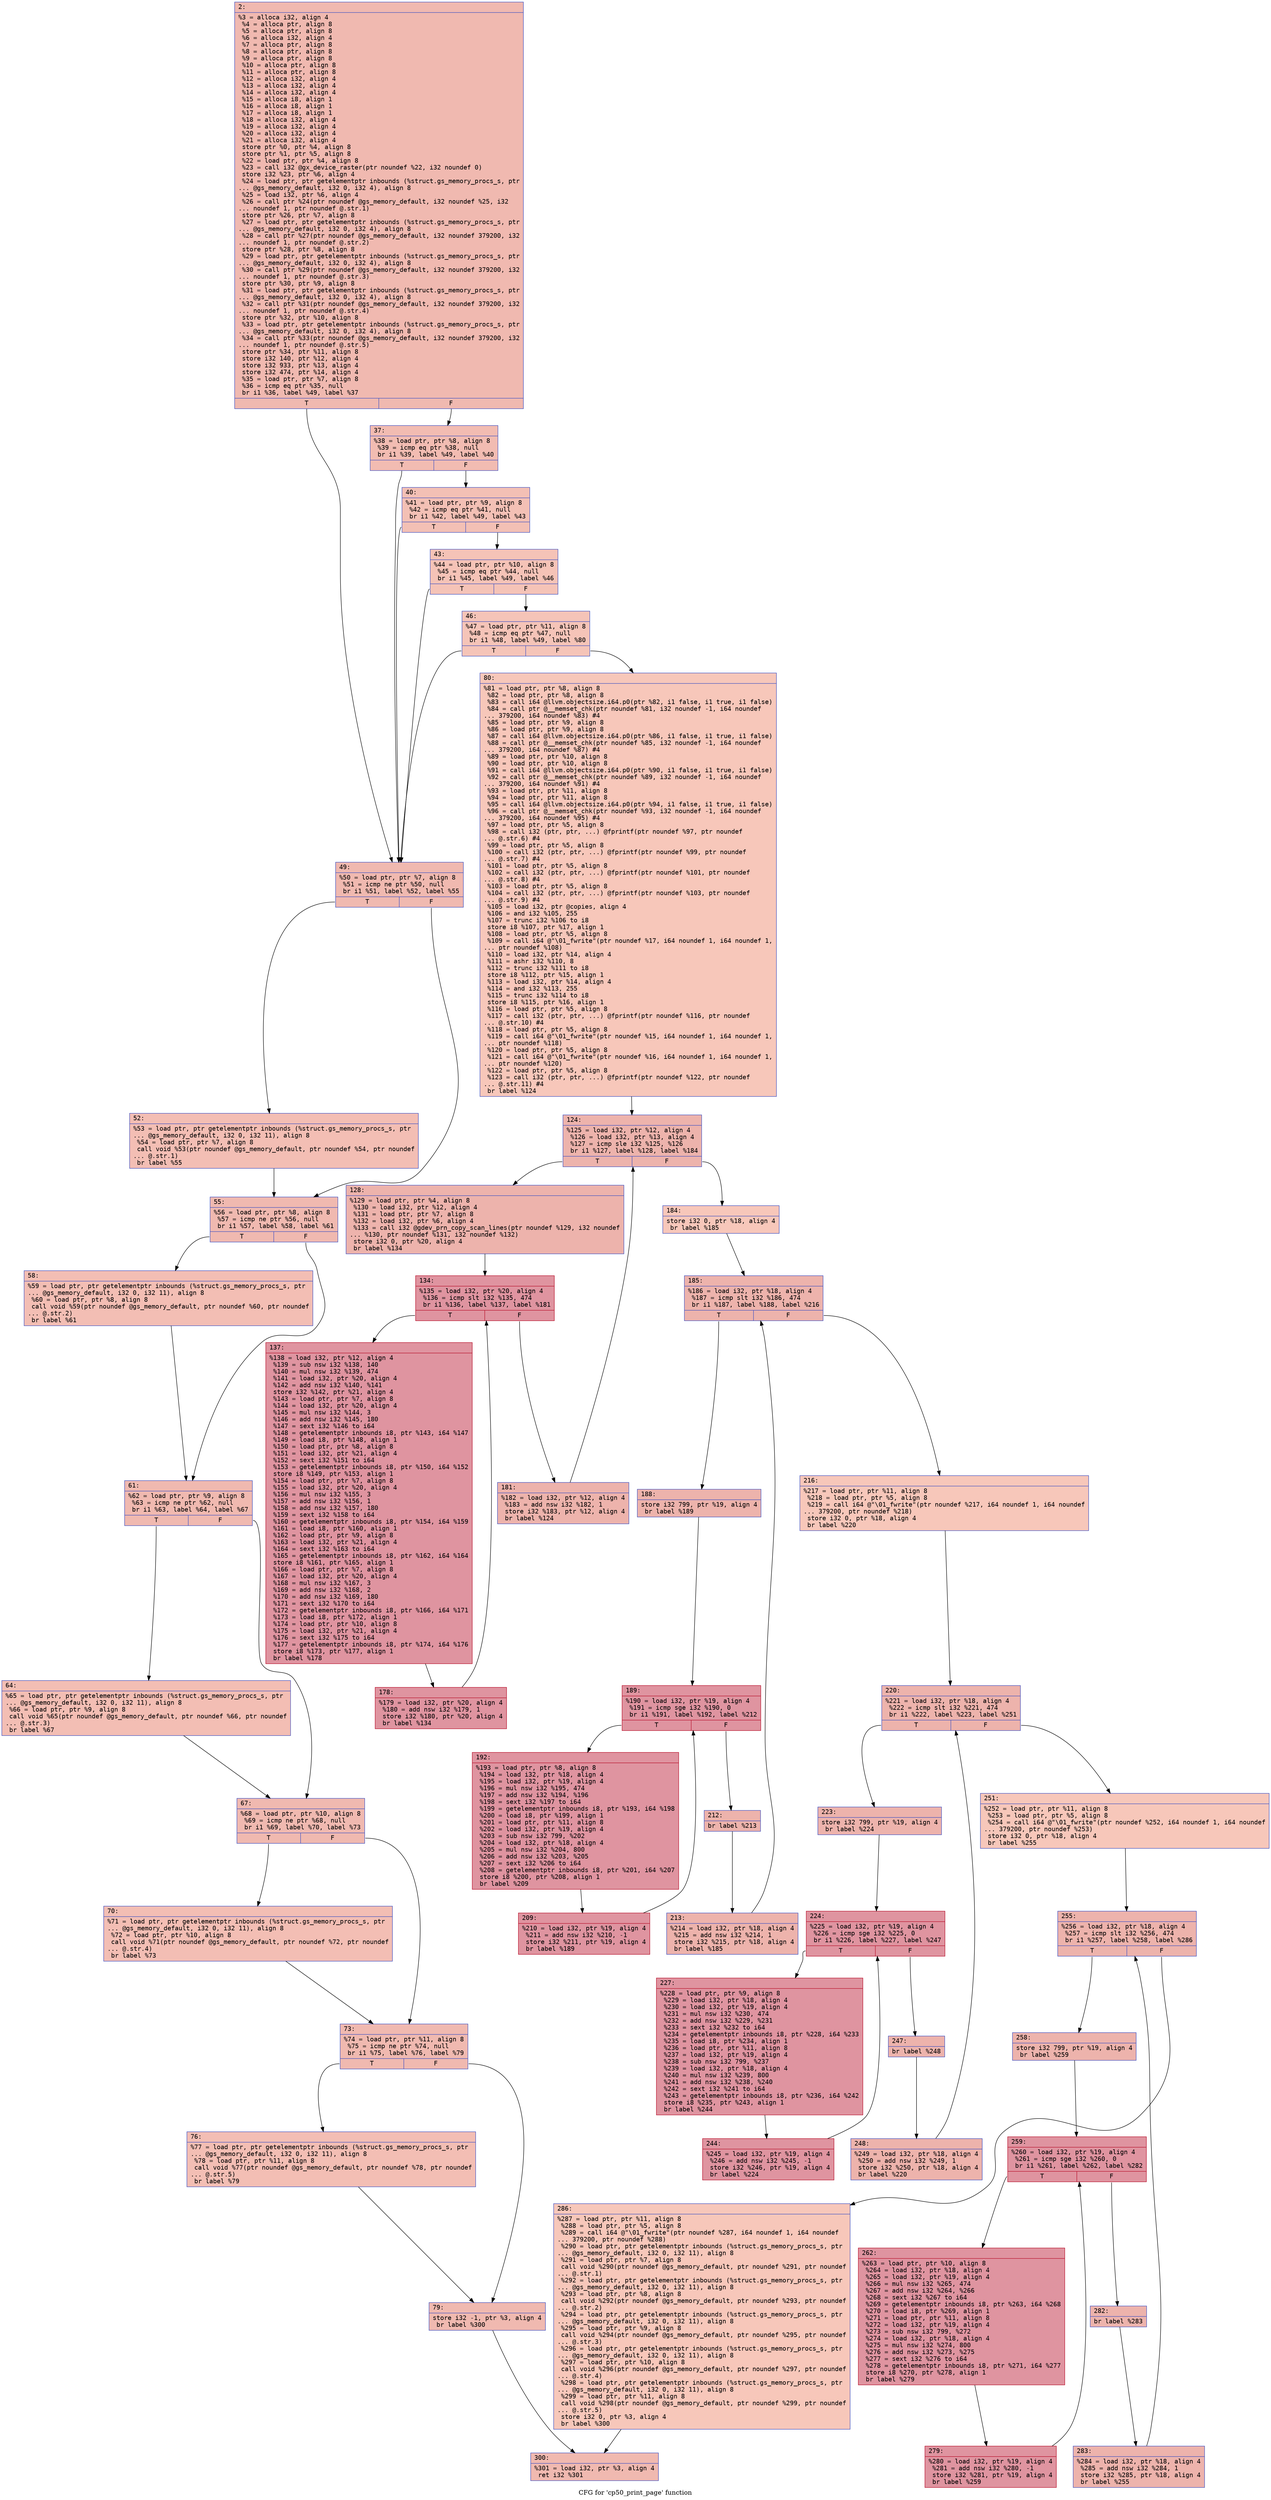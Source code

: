 digraph "CFG for 'cp50_print_page' function" {
	label="CFG for 'cp50_print_page' function";

	Node0x600000c62120 [shape=record,color="#3d50c3ff", style=filled, fillcolor="#de614d70" fontname="Courier",label="{2:\l|  %3 = alloca i32, align 4\l  %4 = alloca ptr, align 8\l  %5 = alloca ptr, align 8\l  %6 = alloca i32, align 4\l  %7 = alloca ptr, align 8\l  %8 = alloca ptr, align 8\l  %9 = alloca ptr, align 8\l  %10 = alloca ptr, align 8\l  %11 = alloca ptr, align 8\l  %12 = alloca i32, align 4\l  %13 = alloca i32, align 4\l  %14 = alloca i32, align 4\l  %15 = alloca i8, align 1\l  %16 = alloca i8, align 1\l  %17 = alloca i8, align 1\l  %18 = alloca i32, align 4\l  %19 = alloca i32, align 4\l  %20 = alloca i32, align 4\l  %21 = alloca i32, align 4\l  store ptr %0, ptr %4, align 8\l  store ptr %1, ptr %5, align 8\l  %22 = load ptr, ptr %4, align 8\l  %23 = call i32 @gx_device_raster(ptr noundef %22, i32 noundef 0)\l  store i32 %23, ptr %6, align 4\l  %24 = load ptr, ptr getelementptr inbounds (%struct.gs_memory_procs_s, ptr\l... @gs_memory_default, i32 0, i32 4), align 8\l  %25 = load i32, ptr %6, align 4\l  %26 = call ptr %24(ptr noundef @gs_memory_default, i32 noundef %25, i32\l... noundef 1, ptr noundef @.str.1)\l  store ptr %26, ptr %7, align 8\l  %27 = load ptr, ptr getelementptr inbounds (%struct.gs_memory_procs_s, ptr\l... @gs_memory_default, i32 0, i32 4), align 8\l  %28 = call ptr %27(ptr noundef @gs_memory_default, i32 noundef 379200, i32\l... noundef 1, ptr noundef @.str.2)\l  store ptr %28, ptr %8, align 8\l  %29 = load ptr, ptr getelementptr inbounds (%struct.gs_memory_procs_s, ptr\l... @gs_memory_default, i32 0, i32 4), align 8\l  %30 = call ptr %29(ptr noundef @gs_memory_default, i32 noundef 379200, i32\l... noundef 1, ptr noundef @.str.3)\l  store ptr %30, ptr %9, align 8\l  %31 = load ptr, ptr getelementptr inbounds (%struct.gs_memory_procs_s, ptr\l... @gs_memory_default, i32 0, i32 4), align 8\l  %32 = call ptr %31(ptr noundef @gs_memory_default, i32 noundef 379200, i32\l... noundef 1, ptr noundef @.str.4)\l  store ptr %32, ptr %10, align 8\l  %33 = load ptr, ptr getelementptr inbounds (%struct.gs_memory_procs_s, ptr\l... @gs_memory_default, i32 0, i32 4), align 8\l  %34 = call ptr %33(ptr noundef @gs_memory_default, i32 noundef 379200, i32\l... noundef 1, ptr noundef @.str.5)\l  store ptr %34, ptr %11, align 8\l  store i32 140, ptr %12, align 4\l  store i32 933, ptr %13, align 4\l  store i32 474, ptr %14, align 4\l  %35 = load ptr, ptr %7, align 8\l  %36 = icmp eq ptr %35, null\l  br i1 %36, label %49, label %37\l|{<s0>T|<s1>F}}"];
	Node0x600000c62120:s0 -> Node0x600000c622b0[tooltip="2 -> 49\nProbability 37.50%" ];
	Node0x600000c62120:s1 -> Node0x600000c62170[tooltip="2 -> 37\nProbability 62.50%" ];
	Node0x600000c62170 [shape=record,color="#3d50c3ff", style=filled, fillcolor="#e1675170" fontname="Courier",label="{37:\l|  %38 = load ptr, ptr %8, align 8\l  %39 = icmp eq ptr %38, null\l  br i1 %39, label %49, label %40\l|{<s0>T|<s1>F}}"];
	Node0x600000c62170:s0 -> Node0x600000c622b0[tooltip="37 -> 49\nProbability 37.50%" ];
	Node0x600000c62170:s1 -> Node0x600000c621c0[tooltip="37 -> 40\nProbability 62.50%" ];
	Node0x600000c621c0 [shape=record,color="#3d50c3ff", style=filled, fillcolor="#e5705870" fontname="Courier",label="{40:\l|  %41 = load ptr, ptr %9, align 8\l  %42 = icmp eq ptr %41, null\l  br i1 %42, label %49, label %43\l|{<s0>T|<s1>F}}"];
	Node0x600000c621c0:s0 -> Node0x600000c622b0[tooltip="40 -> 49\nProbability 37.50%" ];
	Node0x600000c621c0:s1 -> Node0x600000c62210[tooltip="40 -> 43\nProbability 62.50%" ];
	Node0x600000c62210 [shape=record,color="#3d50c3ff", style=filled, fillcolor="#e8765c70" fontname="Courier",label="{43:\l|  %44 = load ptr, ptr %10, align 8\l  %45 = icmp eq ptr %44, null\l  br i1 %45, label %49, label %46\l|{<s0>T|<s1>F}}"];
	Node0x600000c62210:s0 -> Node0x600000c622b0[tooltip="43 -> 49\nProbability 37.50%" ];
	Node0x600000c62210:s1 -> Node0x600000c62260[tooltip="43 -> 46\nProbability 62.50%" ];
	Node0x600000c62260 [shape=record,color="#3d50c3ff", style=filled, fillcolor="#e97a5f70" fontname="Courier",label="{46:\l|  %47 = load ptr, ptr %11, align 8\l  %48 = icmp eq ptr %47, null\l  br i1 %48, label %49, label %80\l|{<s0>T|<s1>F}}"];
	Node0x600000c62260:s0 -> Node0x600000c622b0[tooltip="46 -> 49\nProbability 37.50%" ];
	Node0x600000c62260:s1 -> Node0x600000c62620[tooltip="46 -> 80\nProbability 62.50%" ];
	Node0x600000c622b0 [shape=record,color="#3d50c3ff", style=filled, fillcolor="#de614d70" fontname="Courier",label="{49:\l|  %50 = load ptr, ptr %7, align 8\l  %51 = icmp ne ptr %50, null\l  br i1 %51, label %52, label %55\l|{<s0>T|<s1>F}}"];
	Node0x600000c622b0:s0 -> Node0x600000c62300[tooltip="49 -> 52\nProbability 62.50%" ];
	Node0x600000c622b0:s1 -> Node0x600000c62350[tooltip="49 -> 55\nProbability 37.50%" ];
	Node0x600000c62300 [shape=record,color="#3d50c3ff", style=filled, fillcolor="#e36c5570" fontname="Courier",label="{52:\l|  %53 = load ptr, ptr getelementptr inbounds (%struct.gs_memory_procs_s, ptr\l... @gs_memory_default, i32 0, i32 11), align 8\l  %54 = load ptr, ptr %7, align 8\l  call void %53(ptr noundef @gs_memory_default, ptr noundef %54, ptr noundef\l... @.str.1)\l  br label %55\l}"];
	Node0x600000c62300 -> Node0x600000c62350[tooltip="52 -> 55\nProbability 100.00%" ];
	Node0x600000c62350 [shape=record,color="#3d50c3ff", style=filled, fillcolor="#de614d70" fontname="Courier",label="{55:\l|  %56 = load ptr, ptr %8, align 8\l  %57 = icmp ne ptr %56, null\l  br i1 %57, label %58, label %61\l|{<s0>T|<s1>F}}"];
	Node0x600000c62350:s0 -> Node0x600000c623a0[tooltip="55 -> 58\nProbability 62.50%" ];
	Node0x600000c62350:s1 -> Node0x600000c623f0[tooltip="55 -> 61\nProbability 37.50%" ];
	Node0x600000c623a0 [shape=record,color="#3d50c3ff", style=filled, fillcolor="#e36c5570" fontname="Courier",label="{58:\l|  %59 = load ptr, ptr getelementptr inbounds (%struct.gs_memory_procs_s, ptr\l... @gs_memory_default, i32 0, i32 11), align 8\l  %60 = load ptr, ptr %8, align 8\l  call void %59(ptr noundef @gs_memory_default, ptr noundef %60, ptr noundef\l... @.str.2)\l  br label %61\l}"];
	Node0x600000c623a0 -> Node0x600000c623f0[tooltip="58 -> 61\nProbability 100.00%" ];
	Node0x600000c623f0 [shape=record,color="#3d50c3ff", style=filled, fillcolor="#de614d70" fontname="Courier",label="{61:\l|  %62 = load ptr, ptr %9, align 8\l  %63 = icmp ne ptr %62, null\l  br i1 %63, label %64, label %67\l|{<s0>T|<s1>F}}"];
	Node0x600000c623f0:s0 -> Node0x600000c62440[tooltip="61 -> 64\nProbability 62.50%" ];
	Node0x600000c623f0:s1 -> Node0x600000c62490[tooltip="61 -> 67\nProbability 37.50%" ];
	Node0x600000c62440 [shape=record,color="#3d50c3ff", style=filled, fillcolor="#e36c5570" fontname="Courier",label="{64:\l|  %65 = load ptr, ptr getelementptr inbounds (%struct.gs_memory_procs_s, ptr\l... @gs_memory_default, i32 0, i32 11), align 8\l  %66 = load ptr, ptr %9, align 8\l  call void %65(ptr noundef @gs_memory_default, ptr noundef %66, ptr noundef\l... @.str.3)\l  br label %67\l}"];
	Node0x600000c62440 -> Node0x600000c62490[tooltip="64 -> 67\nProbability 100.00%" ];
	Node0x600000c62490 [shape=record,color="#3d50c3ff", style=filled, fillcolor="#de614d70" fontname="Courier",label="{67:\l|  %68 = load ptr, ptr %10, align 8\l  %69 = icmp ne ptr %68, null\l  br i1 %69, label %70, label %73\l|{<s0>T|<s1>F}}"];
	Node0x600000c62490:s0 -> Node0x600000c624e0[tooltip="67 -> 70\nProbability 62.50%" ];
	Node0x600000c62490:s1 -> Node0x600000c62530[tooltip="67 -> 73\nProbability 37.50%" ];
	Node0x600000c624e0 [shape=record,color="#3d50c3ff", style=filled, fillcolor="#e36c5570" fontname="Courier",label="{70:\l|  %71 = load ptr, ptr getelementptr inbounds (%struct.gs_memory_procs_s, ptr\l... @gs_memory_default, i32 0, i32 11), align 8\l  %72 = load ptr, ptr %10, align 8\l  call void %71(ptr noundef @gs_memory_default, ptr noundef %72, ptr noundef\l... @.str.4)\l  br label %73\l}"];
	Node0x600000c624e0 -> Node0x600000c62530[tooltip="70 -> 73\nProbability 100.00%" ];
	Node0x600000c62530 [shape=record,color="#3d50c3ff", style=filled, fillcolor="#de614d70" fontname="Courier",label="{73:\l|  %74 = load ptr, ptr %11, align 8\l  %75 = icmp ne ptr %74, null\l  br i1 %75, label %76, label %79\l|{<s0>T|<s1>F}}"];
	Node0x600000c62530:s0 -> Node0x600000c62580[tooltip="73 -> 76\nProbability 62.50%" ];
	Node0x600000c62530:s1 -> Node0x600000c625d0[tooltip="73 -> 79\nProbability 37.50%" ];
	Node0x600000c62580 [shape=record,color="#3d50c3ff", style=filled, fillcolor="#e36c5570" fontname="Courier",label="{76:\l|  %77 = load ptr, ptr getelementptr inbounds (%struct.gs_memory_procs_s, ptr\l... @gs_memory_default, i32 0, i32 11), align 8\l  %78 = load ptr, ptr %11, align 8\l  call void %77(ptr noundef @gs_memory_default, ptr noundef %78, ptr noundef\l... @.str.5)\l  br label %79\l}"];
	Node0x600000c62580 -> Node0x600000c625d0[tooltip="76 -> 79\nProbability 100.00%" ];
	Node0x600000c625d0 [shape=record,color="#3d50c3ff", style=filled, fillcolor="#de614d70" fontname="Courier",label="{79:\l|  store i32 -1, ptr %3, align 4\l  br label %300\l}"];
	Node0x600000c625d0 -> Node0x600000c63020[tooltip="79 -> 300\nProbability 100.00%" ];
	Node0x600000c62620 [shape=record,color="#3d50c3ff", style=filled, fillcolor="#ec7f6370" fontname="Courier",label="{80:\l|  %81 = load ptr, ptr %8, align 8\l  %82 = load ptr, ptr %8, align 8\l  %83 = call i64 @llvm.objectsize.i64.p0(ptr %82, i1 false, i1 true, i1 false)\l  %84 = call ptr @__memset_chk(ptr noundef %81, i32 noundef -1, i64 noundef\l... 379200, i64 noundef %83) #4\l  %85 = load ptr, ptr %9, align 8\l  %86 = load ptr, ptr %9, align 8\l  %87 = call i64 @llvm.objectsize.i64.p0(ptr %86, i1 false, i1 true, i1 false)\l  %88 = call ptr @__memset_chk(ptr noundef %85, i32 noundef -1, i64 noundef\l... 379200, i64 noundef %87) #4\l  %89 = load ptr, ptr %10, align 8\l  %90 = load ptr, ptr %10, align 8\l  %91 = call i64 @llvm.objectsize.i64.p0(ptr %90, i1 false, i1 true, i1 false)\l  %92 = call ptr @__memset_chk(ptr noundef %89, i32 noundef -1, i64 noundef\l... 379200, i64 noundef %91) #4\l  %93 = load ptr, ptr %11, align 8\l  %94 = load ptr, ptr %11, align 8\l  %95 = call i64 @llvm.objectsize.i64.p0(ptr %94, i1 false, i1 true, i1 false)\l  %96 = call ptr @__memset_chk(ptr noundef %93, i32 noundef -1, i64 noundef\l... 379200, i64 noundef %95) #4\l  %97 = load ptr, ptr %5, align 8\l  %98 = call i32 (ptr, ptr, ...) @fprintf(ptr noundef %97, ptr noundef\l... @.str.6) #4\l  %99 = load ptr, ptr %5, align 8\l  %100 = call i32 (ptr, ptr, ...) @fprintf(ptr noundef %99, ptr noundef\l... @.str.7) #4\l  %101 = load ptr, ptr %5, align 8\l  %102 = call i32 (ptr, ptr, ...) @fprintf(ptr noundef %101, ptr noundef\l... @.str.8) #4\l  %103 = load ptr, ptr %5, align 8\l  %104 = call i32 (ptr, ptr, ...) @fprintf(ptr noundef %103, ptr noundef\l... @.str.9) #4\l  %105 = load i32, ptr @copies, align 4\l  %106 = and i32 %105, 255\l  %107 = trunc i32 %106 to i8\l  store i8 %107, ptr %17, align 1\l  %108 = load ptr, ptr %5, align 8\l  %109 = call i64 @\"\\01_fwrite\"(ptr noundef %17, i64 noundef 1, i64 noundef 1,\l... ptr noundef %108)\l  %110 = load i32, ptr %14, align 4\l  %111 = ashr i32 %110, 8\l  %112 = trunc i32 %111 to i8\l  store i8 %112, ptr %15, align 1\l  %113 = load i32, ptr %14, align 4\l  %114 = and i32 %113, 255\l  %115 = trunc i32 %114 to i8\l  store i8 %115, ptr %16, align 1\l  %116 = load ptr, ptr %5, align 8\l  %117 = call i32 (ptr, ptr, ...) @fprintf(ptr noundef %116, ptr noundef\l... @.str.10) #4\l  %118 = load ptr, ptr %5, align 8\l  %119 = call i64 @\"\\01_fwrite\"(ptr noundef %15, i64 noundef 1, i64 noundef 1,\l... ptr noundef %118)\l  %120 = load ptr, ptr %5, align 8\l  %121 = call i64 @\"\\01_fwrite\"(ptr noundef %16, i64 noundef 1, i64 noundef 1,\l... ptr noundef %120)\l  %122 = load ptr, ptr %5, align 8\l  %123 = call i32 (ptr, ptr, ...) @fprintf(ptr noundef %122, ptr noundef\l... @.str.11) #4\l  br label %124\l}"];
	Node0x600000c62620 -> Node0x600000c62670[tooltip="80 -> 124\nProbability 100.00%" ];
	Node0x600000c62670 [shape=record,color="#3d50c3ff", style=filled, fillcolor="#d6524470" fontname="Courier",label="{124:\l|  %125 = load i32, ptr %12, align 4\l  %126 = load i32, ptr %13, align 4\l  %127 = icmp sle i32 %125, %126\l  br i1 %127, label %128, label %184\l|{<s0>T|<s1>F}}"];
	Node0x600000c62670:s0 -> Node0x600000c626c0[tooltip="124 -> 128\nProbability 96.88%" ];
	Node0x600000c62670:s1 -> Node0x600000c62850[tooltip="124 -> 184\nProbability 3.12%" ];
	Node0x600000c626c0 [shape=record,color="#3d50c3ff", style=filled, fillcolor="#d6524470" fontname="Courier",label="{128:\l|  %129 = load ptr, ptr %4, align 8\l  %130 = load i32, ptr %12, align 4\l  %131 = load ptr, ptr %7, align 8\l  %132 = load i32, ptr %6, align 4\l  %133 = call i32 @gdev_prn_copy_scan_lines(ptr noundef %129, i32 noundef\l... %130, ptr noundef %131, i32 noundef %132)\l  store i32 0, ptr %20, align 4\l  br label %134\l}"];
	Node0x600000c626c0 -> Node0x600000c62710[tooltip="128 -> 134\nProbability 100.00%" ];
	Node0x600000c62710 [shape=record,color="#b70d28ff", style=filled, fillcolor="#b70d2870" fontname="Courier",label="{134:\l|  %135 = load i32, ptr %20, align 4\l  %136 = icmp slt i32 %135, 474\l  br i1 %136, label %137, label %181\l|{<s0>T|<s1>F}}"];
	Node0x600000c62710:s0 -> Node0x600000c62760[tooltip="134 -> 137\nProbability 96.88%" ];
	Node0x600000c62710:s1 -> Node0x600000c62800[tooltip="134 -> 181\nProbability 3.12%" ];
	Node0x600000c62760 [shape=record,color="#b70d28ff", style=filled, fillcolor="#b70d2870" fontname="Courier",label="{137:\l|  %138 = load i32, ptr %12, align 4\l  %139 = sub nsw i32 %138, 140\l  %140 = mul nsw i32 %139, 474\l  %141 = load i32, ptr %20, align 4\l  %142 = add nsw i32 %140, %141\l  store i32 %142, ptr %21, align 4\l  %143 = load ptr, ptr %7, align 8\l  %144 = load i32, ptr %20, align 4\l  %145 = mul nsw i32 %144, 3\l  %146 = add nsw i32 %145, 180\l  %147 = sext i32 %146 to i64\l  %148 = getelementptr inbounds i8, ptr %143, i64 %147\l  %149 = load i8, ptr %148, align 1\l  %150 = load ptr, ptr %8, align 8\l  %151 = load i32, ptr %21, align 4\l  %152 = sext i32 %151 to i64\l  %153 = getelementptr inbounds i8, ptr %150, i64 %152\l  store i8 %149, ptr %153, align 1\l  %154 = load ptr, ptr %7, align 8\l  %155 = load i32, ptr %20, align 4\l  %156 = mul nsw i32 %155, 3\l  %157 = add nsw i32 %156, 1\l  %158 = add nsw i32 %157, 180\l  %159 = sext i32 %158 to i64\l  %160 = getelementptr inbounds i8, ptr %154, i64 %159\l  %161 = load i8, ptr %160, align 1\l  %162 = load ptr, ptr %9, align 8\l  %163 = load i32, ptr %21, align 4\l  %164 = sext i32 %163 to i64\l  %165 = getelementptr inbounds i8, ptr %162, i64 %164\l  store i8 %161, ptr %165, align 1\l  %166 = load ptr, ptr %7, align 8\l  %167 = load i32, ptr %20, align 4\l  %168 = mul nsw i32 %167, 3\l  %169 = add nsw i32 %168, 2\l  %170 = add nsw i32 %169, 180\l  %171 = sext i32 %170 to i64\l  %172 = getelementptr inbounds i8, ptr %166, i64 %171\l  %173 = load i8, ptr %172, align 1\l  %174 = load ptr, ptr %10, align 8\l  %175 = load i32, ptr %21, align 4\l  %176 = sext i32 %175 to i64\l  %177 = getelementptr inbounds i8, ptr %174, i64 %176\l  store i8 %173, ptr %177, align 1\l  br label %178\l}"];
	Node0x600000c62760 -> Node0x600000c627b0[tooltip="137 -> 178\nProbability 100.00%" ];
	Node0x600000c627b0 [shape=record,color="#b70d28ff", style=filled, fillcolor="#b70d2870" fontname="Courier",label="{178:\l|  %179 = load i32, ptr %20, align 4\l  %180 = add nsw i32 %179, 1\l  store i32 %180, ptr %20, align 4\l  br label %134\l}"];
	Node0x600000c627b0 -> Node0x600000c62710[tooltip="178 -> 134\nProbability 100.00%" ];
	Node0x600000c62800 [shape=record,color="#3d50c3ff", style=filled, fillcolor="#d6524470" fontname="Courier",label="{181:\l|  %182 = load i32, ptr %12, align 4\l  %183 = add nsw i32 %182, 1\l  store i32 %183, ptr %12, align 4\l  br label %124\l}"];
	Node0x600000c62800 -> Node0x600000c62670[tooltip="181 -> 124\nProbability 100.00%" ];
	Node0x600000c62850 [shape=record,color="#3d50c3ff", style=filled, fillcolor="#ec7f6370" fontname="Courier",label="{184:\l|  store i32 0, ptr %18, align 4\l  br label %185\l}"];
	Node0x600000c62850 -> Node0x600000c628a0[tooltip="184 -> 185\nProbability 100.00%" ];
	Node0x600000c628a0 [shape=record,color="#3d50c3ff", style=filled, fillcolor="#d6524470" fontname="Courier",label="{185:\l|  %186 = load i32, ptr %18, align 4\l  %187 = icmp slt i32 %186, 474\l  br i1 %187, label %188, label %216\l|{<s0>T|<s1>F}}"];
	Node0x600000c628a0:s0 -> Node0x600000c628f0[tooltip="185 -> 188\nProbability 96.88%" ];
	Node0x600000c628a0:s1 -> Node0x600000c62ad0[tooltip="185 -> 216\nProbability 3.12%" ];
	Node0x600000c628f0 [shape=record,color="#3d50c3ff", style=filled, fillcolor="#d6524470" fontname="Courier",label="{188:\l|  store i32 799, ptr %19, align 4\l  br label %189\l}"];
	Node0x600000c628f0 -> Node0x600000c62940[tooltip="188 -> 189\nProbability 100.00%" ];
	Node0x600000c62940 [shape=record,color="#b70d28ff", style=filled, fillcolor="#b70d2870" fontname="Courier",label="{189:\l|  %190 = load i32, ptr %19, align 4\l  %191 = icmp sge i32 %190, 0\l  br i1 %191, label %192, label %212\l|{<s0>T|<s1>F}}"];
	Node0x600000c62940:s0 -> Node0x600000c62990[tooltip="189 -> 192\nProbability 96.88%" ];
	Node0x600000c62940:s1 -> Node0x600000c62a30[tooltip="189 -> 212\nProbability 3.12%" ];
	Node0x600000c62990 [shape=record,color="#b70d28ff", style=filled, fillcolor="#b70d2870" fontname="Courier",label="{192:\l|  %193 = load ptr, ptr %8, align 8\l  %194 = load i32, ptr %18, align 4\l  %195 = load i32, ptr %19, align 4\l  %196 = mul nsw i32 %195, 474\l  %197 = add nsw i32 %194, %196\l  %198 = sext i32 %197 to i64\l  %199 = getelementptr inbounds i8, ptr %193, i64 %198\l  %200 = load i8, ptr %199, align 1\l  %201 = load ptr, ptr %11, align 8\l  %202 = load i32, ptr %19, align 4\l  %203 = sub nsw i32 799, %202\l  %204 = load i32, ptr %18, align 4\l  %205 = mul nsw i32 %204, 800\l  %206 = add nsw i32 %203, %205\l  %207 = sext i32 %206 to i64\l  %208 = getelementptr inbounds i8, ptr %201, i64 %207\l  store i8 %200, ptr %208, align 1\l  br label %209\l}"];
	Node0x600000c62990 -> Node0x600000c629e0[tooltip="192 -> 209\nProbability 100.00%" ];
	Node0x600000c629e0 [shape=record,color="#b70d28ff", style=filled, fillcolor="#b70d2870" fontname="Courier",label="{209:\l|  %210 = load i32, ptr %19, align 4\l  %211 = add nsw i32 %210, -1\l  store i32 %211, ptr %19, align 4\l  br label %189\l}"];
	Node0x600000c629e0 -> Node0x600000c62940[tooltip="209 -> 189\nProbability 100.00%" ];
	Node0x600000c62a30 [shape=record,color="#3d50c3ff", style=filled, fillcolor="#d6524470" fontname="Courier",label="{212:\l|  br label %213\l}"];
	Node0x600000c62a30 -> Node0x600000c62a80[tooltip="212 -> 213\nProbability 100.00%" ];
	Node0x600000c62a80 [shape=record,color="#3d50c3ff", style=filled, fillcolor="#d6524470" fontname="Courier",label="{213:\l|  %214 = load i32, ptr %18, align 4\l  %215 = add nsw i32 %214, 1\l  store i32 %215, ptr %18, align 4\l  br label %185\l}"];
	Node0x600000c62a80 -> Node0x600000c628a0[tooltip="213 -> 185\nProbability 100.00%" ];
	Node0x600000c62ad0 [shape=record,color="#3d50c3ff", style=filled, fillcolor="#ec7f6370" fontname="Courier",label="{216:\l|  %217 = load ptr, ptr %11, align 8\l  %218 = load ptr, ptr %5, align 8\l  %219 = call i64 @\"\\01_fwrite\"(ptr noundef %217, i64 noundef 1, i64 noundef\l... 379200, ptr noundef %218)\l  store i32 0, ptr %18, align 4\l  br label %220\l}"];
	Node0x600000c62ad0 -> Node0x600000c62b20[tooltip="216 -> 220\nProbability 100.00%" ];
	Node0x600000c62b20 [shape=record,color="#3d50c3ff", style=filled, fillcolor="#d6524470" fontname="Courier",label="{220:\l|  %221 = load i32, ptr %18, align 4\l  %222 = icmp slt i32 %221, 474\l  br i1 %222, label %223, label %251\l|{<s0>T|<s1>F}}"];
	Node0x600000c62b20:s0 -> Node0x600000c62b70[tooltip="220 -> 223\nProbability 96.88%" ];
	Node0x600000c62b20:s1 -> Node0x600000c62d50[tooltip="220 -> 251\nProbability 3.12%" ];
	Node0x600000c62b70 [shape=record,color="#3d50c3ff", style=filled, fillcolor="#d6524470" fontname="Courier",label="{223:\l|  store i32 799, ptr %19, align 4\l  br label %224\l}"];
	Node0x600000c62b70 -> Node0x600000c62bc0[tooltip="223 -> 224\nProbability 100.00%" ];
	Node0x600000c62bc0 [shape=record,color="#b70d28ff", style=filled, fillcolor="#b70d2870" fontname="Courier",label="{224:\l|  %225 = load i32, ptr %19, align 4\l  %226 = icmp sge i32 %225, 0\l  br i1 %226, label %227, label %247\l|{<s0>T|<s1>F}}"];
	Node0x600000c62bc0:s0 -> Node0x600000c62c10[tooltip="224 -> 227\nProbability 96.88%" ];
	Node0x600000c62bc0:s1 -> Node0x600000c62cb0[tooltip="224 -> 247\nProbability 3.12%" ];
	Node0x600000c62c10 [shape=record,color="#b70d28ff", style=filled, fillcolor="#b70d2870" fontname="Courier",label="{227:\l|  %228 = load ptr, ptr %9, align 8\l  %229 = load i32, ptr %18, align 4\l  %230 = load i32, ptr %19, align 4\l  %231 = mul nsw i32 %230, 474\l  %232 = add nsw i32 %229, %231\l  %233 = sext i32 %232 to i64\l  %234 = getelementptr inbounds i8, ptr %228, i64 %233\l  %235 = load i8, ptr %234, align 1\l  %236 = load ptr, ptr %11, align 8\l  %237 = load i32, ptr %19, align 4\l  %238 = sub nsw i32 799, %237\l  %239 = load i32, ptr %18, align 4\l  %240 = mul nsw i32 %239, 800\l  %241 = add nsw i32 %238, %240\l  %242 = sext i32 %241 to i64\l  %243 = getelementptr inbounds i8, ptr %236, i64 %242\l  store i8 %235, ptr %243, align 1\l  br label %244\l}"];
	Node0x600000c62c10 -> Node0x600000c62c60[tooltip="227 -> 244\nProbability 100.00%" ];
	Node0x600000c62c60 [shape=record,color="#b70d28ff", style=filled, fillcolor="#b70d2870" fontname="Courier",label="{244:\l|  %245 = load i32, ptr %19, align 4\l  %246 = add nsw i32 %245, -1\l  store i32 %246, ptr %19, align 4\l  br label %224\l}"];
	Node0x600000c62c60 -> Node0x600000c62bc0[tooltip="244 -> 224\nProbability 100.00%" ];
	Node0x600000c62cb0 [shape=record,color="#3d50c3ff", style=filled, fillcolor="#d6524470" fontname="Courier",label="{247:\l|  br label %248\l}"];
	Node0x600000c62cb0 -> Node0x600000c62d00[tooltip="247 -> 248\nProbability 100.00%" ];
	Node0x600000c62d00 [shape=record,color="#3d50c3ff", style=filled, fillcolor="#d6524470" fontname="Courier",label="{248:\l|  %249 = load i32, ptr %18, align 4\l  %250 = add nsw i32 %249, 1\l  store i32 %250, ptr %18, align 4\l  br label %220\l}"];
	Node0x600000c62d00 -> Node0x600000c62b20[tooltip="248 -> 220\nProbability 100.00%" ];
	Node0x600000c62d50 [shape=record,color="#3d50c3ff", style=filled, fillcolor="#ec7f6370" fontname="Courier",label="{251:\l|  %252 = load ptr, ptr %11, align 8\l  %253 = load ptr, ptr %5, align 8\l  %254 = call i64 @\"\\01_fwrite\"(ptr noundef %252, i64 noundef 1, i64 noundef\l... 379200, ptr noundef %253)\l  store i32 0, ptr %18, align 4\l  br label %255\l}"];
	Node0x600000c62d50 -> Node0x600000c62da0[tooltip="251 -> 255\nProbability 100.00%" ];
	Node0x600000c62da0 [shape=record,color="#3d50c3ff", style=filled, fillcolor="#d6524470" fontname="Courier",label="{255:\l|  %256 = load i32, ptr %18, align 4\l  %257 = icmp slt i32 %256, 474\l  br i1 %257, label %258, label %286\l|{<s0>T|<s1>F}}"];
	Node0x600000c62da0:s0 -> Node0x600000c62df0[tooltip="255 -> 258\nProbability 96.88%" ];
	Node0x600000c62da0:s1 -> Node0x600000c62fd0[tooltip="255 -> 286\nProbability 3.12%" ];
	Node0x600000c62df0 [shape=record,color="#3d50c3ff", style=filled, fillcolor="#d6524470" fontname="Courier",label="{258:\l|  store i32 799, ptr %19, align 4\l  br label %259\l}"];
	Node0x600000c62df0 -> Node0x600000c62e40[tooltip="258 -> 259\nProbability 100.00%" ];
	Node0x600000c62e40 [shape=record,color="#b70d28ff", style=filled, fillcolor="#b70d2870" fontname="Courier",label="{259:\l|  %260 = load i32, ptr %19, align 4\l  %261 = icmp sge i32 %260, 0\l  br i1 %261, label %262, label %282\l|{<s0>T|<s1>F}}"];
	Node0x600000c62e40:s0 -> Node0x600000c62e90[tooltip="259 -> 262\nProbability 96.88%" ];
	Node0x600000c62e40:s1 -> Node0x600000c62f30[tooltip="259 -> 282\nProbability 3.12%" ];
	Node0x600000c62e90 [shape=record,color="#b70d28ff", style=filled, fillcolor="#b70d2870" fontname="Courier",label="{262:\l|  %263 = load ptr, ptr %10, align 8\l  %264 = load i32, ptr %18, align 4\l  %265 = load i32, ptr %19, align 4\l  %266 = mul nsw i32 %265, 474\l  %267 = add nsw i32 %264, %266\l  %268 = sext i32 %267 to i64\l  %269 = getelementptr inbounds i8, ptr %263, i64 %268\l  %270 = load i8, ptr %269, align 1\l  %271 = load ptr, ptr %11, align 8\l  %272 = load i32, ptr %19, align 4\l  %273 = sub nsw i32 799, %272\l  %274 = load i32, ptr %18, align 4\l  %275 = mul nsw i32 %274, 800\l  %276 = add nsw i32 %273, %275\l  %277 = sext i32 %276 to i64\l  %278 = getelementptr inbounds i8, ptr %271, i64 %277\l  store i8 %270, ptr %278, align 1\l  br label %279\l}"];
	Node0x600000c62e90 -> Node0x600000c62ee0[tooltip="262 -> 279\nProbability 100.00%" ];
	Node0x600000c62ee0 [shape=record,color="#b70d28ff", style=filled, fillcolor="#b70d2870" fontname="Courier",label="{279:\l|  %280 = load i32, ptr %19, align 4\l  %281 = add nsw i32 %280, -1\l  store i32 %281, ptr %19, align 4\l  br label %259\l}"];
	Node0x600000c62ee0 -> Node0x600000c62e40[tooltip="279 -> 259\nProbability 100.00%" ];
	Node0x600000c62f30 [shape=record,color="#3d50c3ff", style=filled, fillcolor="#d6524470" fontname="Courier",label="{282:\l|  br label %283\l}"];
	Node0x600000c62f30 -> Node0x600000c62f80[tooltip="282 -> 283\nProbability 100.00%" ];
	Node0x600000c62f80 [shape=record,color="#3d50c3ff", style=filled, fillcolor="#d6524470" fontname="Courier",label="{283:\l|  %284 = load i32, ptr %18, align 4\l  %285 = add nsw i32 %284, 1\l  store i32 %285, ptr %18, align 4\l  br label %255\l}"];
	Node0x600000c62f80 -> Node0x600000c62da0[tooltip="283 -> 255\nProbability 100.00%" ];
	Node0x600000c62fd0 [shape=record,color="#3d50c3ff", style=filled, fillcolor="#ec7f6370" fontname="Courier",label="{286:\l|  %287 = load ptr, ptr %11, align 8\l  %288 = load ptr, ptr %5, align 8\l  %289 = call i64 @\"\\01_fwrite\"(ptr noundef %287, i64 noundef 1, i64 noundef\l... 379200, ptr noundef %288)\l  %290 = load ptr, ptr getelementptr inbounds (%struct.gs_memory_procs_s, ptr\l... @gs_memory_default, i32 0, i32 11), align 8\l  %291 = load ptr, ptr %7, align 8\l  call void %290(ptr noundef @gs_memory_default, ptr noundef %291, ptr noundef\l... @.str.1)\l  %292 = load ptr, ptr getelementptr inbounds (%struct.gs_memory_procs_s, ptr\l... @gs_memory_default, i32 0, i32 11), align 8\l  %293 = load ptr, ptr %8, align 8\l  call void %292(ptr noundef @gs_memory_default, ptr noundef %293, ptr noundef\l... @.str.2)\l  %294 = load ptr, ptr getelementptr inbounds (%struct.gs_memory_procs_s, ptr\l... @gs_memory_default, i32 0, i32 11), align 8\l  %295 = load ptr, ptr %9, align 8\l  call void %294(ptr noundef @gs_memory_default, ptr noundef %295, ptr noundef\l... @.str.3)\l  %296 = load ptr, ptr getelementptr inbounds (%struct.gs_memory_procs_s, ptr\l... @gs_memory_default, i32 0, i32 11), align 8\l  %297 = load ptr, ptr %10, align 8\l  call void %296(ptr noundef @gs_memory_default, ptr noundef %297, ptr noundef\l... @.str.4)\l  %298 = load ptr, ptr getelementptr inbounds (%struct.gs_memory_procs_s, ptr\l... @gs_memory_default, i32 0, i32 11), align 8\l  %299 = load ptr, ptr %11, align 8\l  call void %298(ptr noundef @gs_memory_default, ptr noundef %299, ptr noundef\l... @.str.5)\l  store i32 0, ptr %3, align 4\l  br label %300\l}"];
	Node0x600000c62fd0 -> Node0x600000c63020[tooltip="286 -> 300\nProbability 100.00%" ];
	Node0x600000c63020 [shape=record,color="#3d50c3ff", style=filled, fillcolor="#de614d70" fontname="Courier",label="{300:\l|  %301 = load i32, ptr %3, align 4\l  ret i32 %301\l}"];
}
